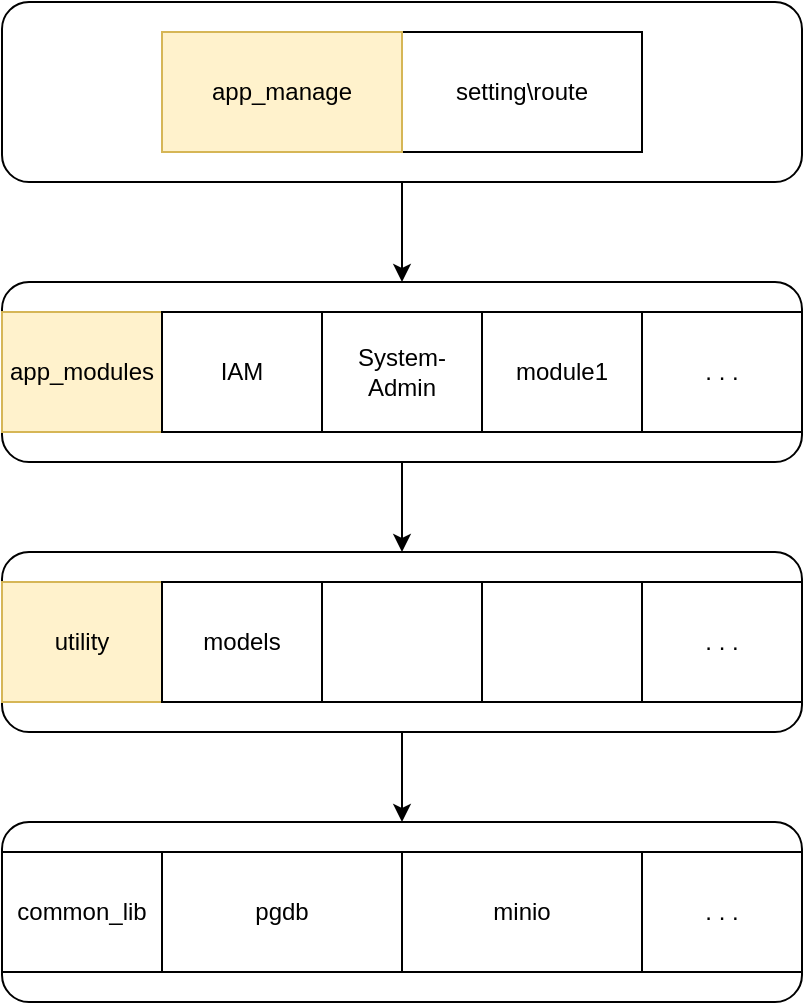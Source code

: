 <mxfile version="22.0.4" type="github">
  <diagram name="Page-1" id="6q_h9FtzISXLkknAFG1b">
    <mxGraphModel dx="883" dy="614" grid="1" gridSize="10" guides="1" tooltips="1" connect="1" arrows="1" fold="1" page="1" pageScale="1" pageWidth="827" pageHeight="1169" math="0" shadow="0">
      <root>
        <mxCell id="0" />
        <mxCell id="1" parent="0" />
        <mxCell id="Yw_mZcfW2_5spzIqeuDw-29" style="edgeStyle=orthogonalEdgeStyle;rounded=0;orthogonalLoop=1;jettySize=auto;html=1;entryX=0.5;entryY=0;entryDx=0;entryDy=0;" parent="1" source="Yw_mZcfW2_5spzIqeuDw-20" target="Yw_mZcfW2_5spzIqeuDw-21" edge="1">
          <mxGeometry relative="1" as="geometry" />
        </mxCell>
        <mxCell id="Yw_mZcfW2_5spzIqeuDw-20" value="" style="rounded=1;whiteSpace=wrap;html=1;" parent="1" vertex="1">
          <mxGeometry x="240" y="125" width="400" height="90" as="geometry" />
        </mxCell>
        <mxCell id="Yw_mZcfW2_5spzIqeuDw-15" value="" style="group" parent="1" vertex="1" connectable="0">
          <mxGeometry x="320" y="140" width="240" height="60" as="geometry" />
        </mxCell>
        <mxCell id="Yw_mZcfW2_5spzIqeuDw-1" value="setting\route" style="rounded=0;whiteSpace=wrap;html=1;" parent="Yw_mZcfW2_5spzIqeuDw-15" vertex="1">
          <mxGeometry x="120" width="120" height="60" as="geometry" />
        </mxCell>
        <mxCell id="Yw_mZcfW2_5spzIqeuDw-3" value="app_manage" style="rounded=0;whiteSpace=wrap;html=1;fillColor=#fff2cc;strokeColor=#d6b656;" parent="Yw_mZcfW2_5spzIqeuDw-15" vertex="1">
          <mxGeometry width="120" height="60" as="geometry" />
        </mxCell>
        <mxCell id="Yw_mZcfW2_5spzIqeuDw-16" value="" style="group" parent="1" vertex="1" connectable="0">
          <mxGeometry x="240" y="280" width="400" height="75" as="geometry" />
        </mxCell>
        <mxCell id="Yw_mZcfW2_5spzIqeuDw-21" value="" style="rounded=1;whiteSpace=wrap;html=1;" parent="Yw_mZcfW2_5spzIqeuDw-16" vertex="1">
          <mxGeometry y="-15" width="400" height="90" as="geometry" />
        </mxCell>
        <mxCell id="Yw_mZcfW2_5spzIqeuDw-5" value="app_modules" style="rounded=0;whiteSpace=wrap;html=1;fillColor=#fff2cc;strokeColor=#d6b656;" parent="Yw_mZcfW2_5spzIqeuDw-16" vertex="1">
          <mxGeometry width="80" height="60" as="geometry" />
        </mxCell>
        <mxCell id="Yw_mZcfW2_5spzIqeuDw-7" value="IAM" style="rounded=0;whiteSpace=wrap;html=1;" parent="Yw_mZcfW2_5spzIqeuDw-16" vertex="1">
          <mxGeometry x="80" width="80" height="60" as="geometry" />
        </mxCell>
        <mxCell id="Yw_mZcfW2_5spzIqeuDw-8" value="System-Admin" style="rounded=0;whiteSpace=wrap;html=1;" parent="Yw_mZcfW2_5spzIqeuDw-16" vertex="1">
          <mxGeometry x="160" width="80" height="60" as="geometry" />
        </mxCell>
        <mxCell id="Yw_mZcfW2_5spzIqeuDw-9" value="module1" style="rounded=0;whiteSpace=wrap;html=1;" parent="Yw_mZcfW2_5spzIqeuDw-16" vertex="1">
          <mxGeometry x="240" width="80" height="60" as="geometry" />
        </mxCell>
        <mxCell id="Yw_mZcfW2_5spzIqeuDw-10" value=". . ." style="rounded=0;whiteSpace=wrap;html=1;" parent="Yw_mZcfW2_5spzIqeuDw-16" vertex="1">
          <mxGeometry x="320" width="80" height="60" as="geometry" />
        </mxCell>
        <mxCell id="Yw_mZcfW2_5spzIqeuDw-30" style="edgeStyle=orthogonalEdgeStyle;rounded=0;orthogonalLoop=1;jettySize=auto;html=1;" parent="1" source="Yw_mZcfW2_5spzIqeuDw-21" target="Yw_mZcfW2_5spzIqeuDw-23" edge="1">
          <mxGeometry relative="1" as="geometry" />
        </mxCell>
        <mxCell id="HhJ6ioriaELq_mj8FlmA-8" value="" style="group" vertex="1" connectable="0" parent="1">
          <mxGeometry x="240" y="400" width="400" height="90" as="geometry" />
        </mxCell>
        <mxCell id="Yw_mZcfW2_5spzIqeuDw-23" value="" style="rounded=1;whiteSpace=wrap;html=1;" parent="HhJ6ioriaELq_mj8FlmA-8" vertex="1">
          <mxGeometry width="400" height="90" as="geometry" />
        </mxCell>
        <mxCell id="HhJ6ioriaELq_mj8FlmA-1" value="utility" style="rounded=0;whiteSpace=wrap;html=1;fillColor=#fff2cc;strokeColor=#d6b656;" vertex="1" parent="HhJ6ioriaELq_mj8FlmA-8">
          <mxGeometry y="15" width="80" height="60" as="geometry" />
        </mxCell>
        <mxCell id="Yw_mZcfW2_5spzIqeuDw-12" value="models" style="rounded=0;whiteSpace=wrap;html=1;" parent="HhJ6ioriaELq_mj8FlmA-8" vertex="1">
          <mxGeometry x="80" y="15" width="80" height="60" as="geometry" />
        </mxCell>
        <mxCell id="HhJ6ioriaELq_mj8FlmA-2" value="" style="rounded=0;whiteSpace=wrap;html=1;" vertex="1" parent="HhJ6ioriaELq_mj8FlmA-8">
          <mxGeometry x="160" y="15" width="80" height="60" as="geometry" />
        </mxCell>
        <mxCell id="HhJ6ioriaELq_mj8FlmA-4" value="" style="rounded=0;whiteSpace=wrap;html=1;" vertex="1" parent="HhJ6ioriaELq_mj8FlmA-8">
          <mxGeometry x="240" y="15" width="80" height="60" as="geometry" />
        </mxCell>
        <mxCell id="HhJ6ioriaELq_mj8FlmA-6" value=". . ." style="rounded=0;whiteSpace=wrap;html=1;" vertex="1" parent="HhJ6ioriaELq_mj8FlmA-8">
          <mxGeometry x="320" y="15" width="80" height="60" as="geometry" />
        </mxCell>
        <mxCell id="HhJ6ioriaELq_mj8FlmA-10" style="edgeStyle=orthogonalEdgeStyle;rounded=0;orthogonalLoop=1;jettySize=auto;html=1;entryX=0.5;entryY=0;entryDx=0;entryDy=0;" edge="1" parent="1" source="Yw_mZcfW2_5spzIqeuDw-23" target="HhJ6ioriaELq_mj8FlmA-7">
          <mxGeometry relative="1" as="geometry" />
        </mxCell>
        <mxCell id="HhJ6ioriaELq_mj8FlmA-7" value="" style="rounded=1;whiteSpace=wrap;html=1;" vertex="1" parent="1">
          <mxGeometry x="240" y="535" width="400" height="90" as="geometry" />
        </mxCell>
        <mxCell id="Yw_mZcfW2_5spzIqeuDw-2" value="pgdb" style="rounded=0;whiteSpace=wrap;html=1;" parent="1" vertex="1">
          <mxGeometry x="320" y="550" width="120" height="60" as="geometry" />
        </mxCell>
        <mxCell id="Yw_mZcfW2_5spzIqeuDw-4" value="minio" style="rounded=0;whiteSpace=wrap;html=1;align=center;" parent="1" vertex="1">
          <mxGeometry x="440" y="550" width="120" height="60" as="geometry" />
        </mxCell>
        <mxCell id="HhJ6ioriaELq_mj8FlmA-11" value=". . ." style="rounded=0;whiteSpace=wrap;html=1;align=center;" vertex="1" parent="1">
          <mxGeometry x="560" y="550" width="80" height="60" as="geometry" />
        </mxCell>
        <mxCell id="HhJ6ioriaELq_mj8FlmA-12" value="common_lib" style="rounded=0;whiteSpace=wrap;html=1;align=center;" vertex="1" parent="1">
          <mxGeometry x="240" y="550" width="80" height="60" as="geometry" />
        </mxCell>
      </root>
    </mxGraphModel>
  </diagram>
</mxfile>
